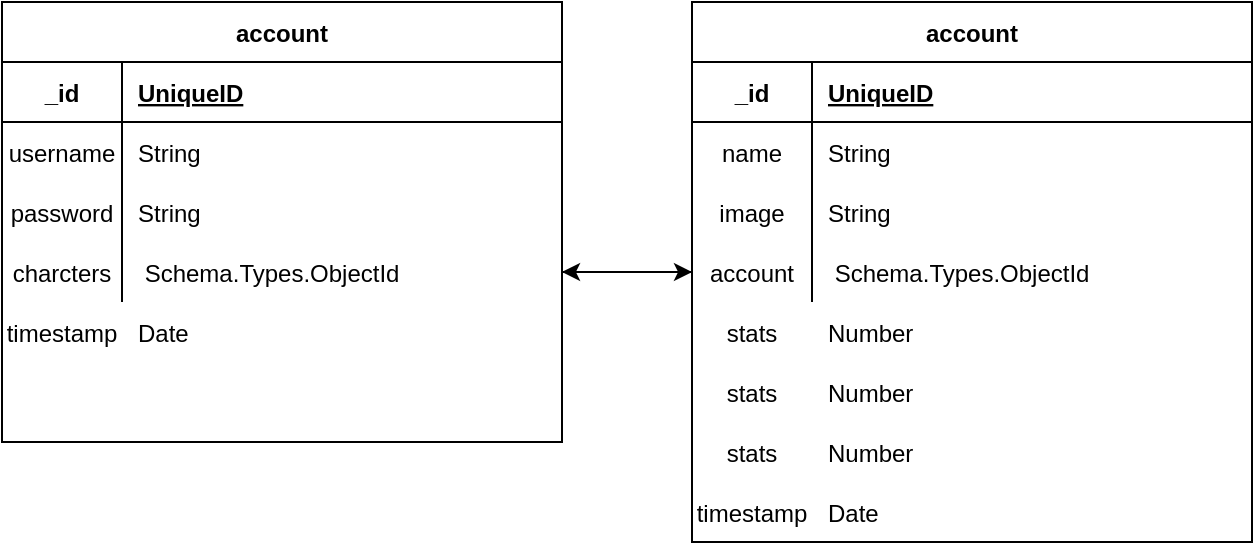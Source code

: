 <mxfile version="14.2.3" type="device"><diagram id="XBc2WxYV7cZB6Z-dCqfg" name="Page-1"><mxGraphModel dx="1510" dy="792" grid="1" gridSize="10" guides="1" tooltips="1" connect="1" arrows="1" fold="1" page="1" pageScale="1" pageWidth="850" pageHeight="1100" math="0" shadow="0"><root><mxCell id="0"/><mxCell id="1" parent="0"/><mxCell id="90ndaXBerngCnyOZQQX5-57" style="edgeStyle=orthogonalEdgeStyle;rounded=0;orthogonalLoop=1;jettySize=auto;html=1;entryX=1;entryY=0.5;entryDx=0;entryDy=0;" edge="1" parent="1" source="90ndaXBerngCnyOZQQX5-14" target="90ndaXBerngCnyOZQQX5-39"><mxGeometry relative="1" as="geometry"/></mxCell><mxCell id="90ndaXBerngCnyOZQQX5-14" value="account" style="shape=table;startSize=30;container=1;collapsible=1;childLayout=tableLayout;fixedRows=1;rowLines=0;fontStyle=1;align=center;resizeLast=1;" vertex="1" parent="1"><mxGeometry x="425" y="80" width="280" height="270" as="geometry"/></mxCell><mxCell id="90ndaXBerngCnyOZQQX5-15" value="" style="shape=partialRectangle;collapsible=0;dropTarget=0;pointerEvents=0;fillColor=none;top=0;left=0;bottom=1;right=0;points=[[0,0.5],[1,0.5]];portConstraint=eastwest;" vertex="1" parent="90ndaXBerngCnyOZQQX5-14"><mxGeometry y="30" width="280" height="30" as="geometry"/></mxCell><mxCell id="90ndaXBerngCnyOZQQX5-16" value="_id" style="shape=partialRectangle;connectable=0;fillColor=none;top=0;left=0;bottom=0;right=0;fontStyle=1;overflow=hidden;" vertex="1" parent="90ndaXBerngCnyOZQQX5-15"><mxGeometry width="60" height="30" as="geometry"/></mxCell><mxCell id="90ndaXBerngCnyOZQQX5-17" value="UniqueID" style="shape=partialRectangle;connectable=0;fillColor=none;top=0;left=0;bottom=0;right=0;align=left;spacingLeft=6;fontStyle=5;overflow=hidden;" vertex="1" parent="90ndaXBerngCnyOZQQX5-15"><mxGeometry x="60" width="220" height="30" as="geometry"/></mxCell><mxCell id="90ndaXBerngCnyOZQQX5-18" value="" style="shape=partialRectangle;collapsible=0;dropTarget=0;pointerEvents=0;fillColor=none;top=0;left=0;bottom=0;right=0;points=[[0,0.5],[1,0.5]];portConstraint=eastwest;" vertex="1" parent="90ndaXBerngCnyOZQQX5-14"><mxGeometry y="60" width="280" height="30" as="geometry"/></mxCell><mxCell id="90ndaXBerngCnyOZQQX5-19" value="name" style="shape=partialRectangle;connectable=0;fillColor=none;top=0;left=0;bottom=0;right=0;editable=1;overflow=hidden;" vertex="1" parent="90ndaXBerngCnyOZQQX5-18"><mxGeometry width="60" height="30" as="geometry"/></mxCell><mxCell id="90ndaXBerngCnyOZQQX5-20" value="String" style="shape=partialRectangle;connectable=0;fillColor=none;top=0;left=0;bottom=0;right=0;align=left;spacingLeft=6;overflow=hidden;" vertex="1" parent="90ndaXBerngCnyOZQQX5-18"><mxGeometry x="60" width="220" height="30" as="geometry"/></mxCell><mxCell id="90ndaXBerngCnyOZQQX5-21" value="" style="shape=partialRectangle;collapsible=0;dropTarget=0;pointerEvents=0;fillColor=none;top=0;left=0;bottom=0;right=0;points=[[0,0.5],[1,0.5]];portConstraint=eastwest;" vertex="1" parent="90ndaXBerngCnyOZQQX5-14"><mxGeometry y="90" width="280" height="30" as="geometry"/></mxCell><mxCell id="90ndaXBerngCnyOZQQX5-22" value="image" style="shape=partialRectangle;connectable=0;fillColor=none;top=0;left=0;bottom=0;right=0;editable=1;overflow=hidden;" vertex="1" parent="90ndaXBerngCnyOZQQX5-21"><mxGeometry width="60" height="30" as="geometry"/></mxCell><mxCell id="90ndaXBerngCnyOZQQX5-23" value="String" style="shape=partialRectangle;connectable=0;fillColor=none;top=0;left=0;bottom=0;right=0;align=left;spacingLeft=6;overflow=hidden;" vertex="1" parent="90ndaXBerngCnyOZQQX5-21"><mxGeometry x="60" width="220" height="30" as="geometry"/></mxCell><mxCell id="90ndaXBerngCnyOZQQX5-24" value="" style="shape=partialRectangle;collapsible=0;dropTarget=0;pointerEvents=0;fillColor=none;top=0;left=0;bottom=0;right=0;points=[[0,0.5],[1,0.5]];portConstraint=eastwest;" vertex="1" parent="90ndaXBerngCnyOZQQX5-14"><mxGeometry y="120" width="280" height="30" as="geometry"/></mxCell><mxCell id="90ndaXBerngCnyOZQQX5-25" value="account" style="shape=partialRectangle;connectable=0;fillColor=none;top=0;left=0;bottom=0;right=0;editable=1;overflow=hidden;" vertex="1" parent="90ndaXBerngCnyOZQQX5-24"><mxGeometry width="60" height="30" as="geometry"/></mxCell><mxCell id="90ndaXBerngCnyOZQQX5-26" value=" Schema.Types.ObjectId" style="shape=partialRectangle;connectable=0;fillColor=none;top=0;left=0;bottom=0;right=0;align=left;spacingLeft=6;overflow=hidden;" vertex="1" parent="90ndaXBerngCnyOZQQX5-24"><mxGeometry x="60" width="220" height="30" as="geometry"/></mxCell><mxCell id="90ndaXBerngCnyOZQQX5-27" value="timestamp" style="shape=partialRectangle;connectable=0;fillColor=none;top=0;left=0;bottom=0;right=0;editable=1;overflow=hidden;" vertex="1" parent="1"><mxGeometry x="80" y="230" width="60" height="30" as="geometry"/></mxCell><mxCell id="90ndaXBerngCnyOZQQX5-28" value="Date" style="shape=partialRectangle;connectable=0;fillColor=none;top=0;left=0;bottom=0;right=0;align=left;spacingLeft=6;overflow=hidden;" vertex="1" parent="1"><mxGeometry x="140" y="230" width="220" height="30" as="geometry"/></mxCell><mxCell id="90ndaXBerngCnyOZQQX5-29" value="account" style="shape=table;startSize=30;container=1;collapsible=1;childLayout=tableLayout;fixedRows=1;rowLines=0;fontStyle=1;align=center;resizeLast=1;" vertex="1" parent="1"><mxGeometry x="80" y="80" width="280" height="220" as="geometry"/></mxCell><mxCell id="90ndaXBerngCnyOZQQX5-30" value="" style="shape=partialRectangle;collapsible=0;dropTarget=0;pointerEvents=0;fillColor=none;top=0;left=0;bottom=1;right=0;points=[[0,0.5],[1,0.5]];portConstraint=eastwest;" vertex="1" parent="90ndaXBerngCnyOZQQX5-29"><mxGeometry y="30" width="280" height="30" as="geometry"/></mxCell><mxCell id="90ndaXBerngCnyOZQQX5-31" value="_id" style="shape=partialRectangle;connectable=0;fillColor=none;top=0;left=0;bottom=0;right=0;fontStyle=1;overflow=hidden;" vertex="1" parent="90ndaXBerngCnyOZQQX5-30"><mxGeometry width="60" height="30" as="geometry"/></mxCell><mxCell id="90ndaXBerngCnyOZQQX5-32" value="UniqueID" style="shape=partialRectangle;connectable=0;fillColor=none;top=0;left=0;bottom=0;right=0;align=left;spacingLeft=6;fontStyle=5;overflow=hidden;" vertex="1" parent="90ndaXBerngCnyOZQQX5-30"><mxGeometry x="60" width="220" height="30" as="geometry"/></mxCell><mxCell id="90ndaXBerngCnyOZQQX5-33" value="" style="shape=partialRectangle;collapsible=0;dropTarget=0;pointerEvents=0;fillColor=none;top=0;left=0;bottom=0;right=0;points=[[0,0.5],[1,0.5]];portConstraint=eastwest;" vertex="1" parent="90ndaXBerngCnyOZQQX5-29"><mxGeometry y="60" width="280" height="30" as="geometry"/></mxCell><mxCell id="90ndaXBerngCnyOZQQX5-34" value="username" style="shape=partialRectangle;connectable=0;fillColor=none;top=0;left=0;bottom=0;right=0;editable=1;overflow=hidden;" vertex="1" parent="90ndaXBerngCnyOZQQX5-33"><mxGeometry width="60" height="30" as="geometry"/></mxCell><mxCell id="90ndaXBerngCnyOZQQX5-35" value="String" style="shape=partialRectangle;connectable=0;fillColor=none;top=0;left=0;bottom=0;right=0;align=left;spacingLeft=6;overflow=hidden;" vertex="1" parent="90ndaXBerngCnyOZQQX5-33"><mxGeometry x="60" width="220" height="30" as="geometry"/></mxCell><mxCell id="90ndaXBerngCnyOZQQX5-36" value="" style="shape=partialRectangle;collapsible=0;dropTarget=0;pointerEvents=0;fillColor=none;top=0;left=0;bottom=0;right=0;points=[[0,0.5],[1,0.5]];portConstraint=eastwest;" vertex="1" parent="90ndaXBerngCnyOZQQX5-29"><mxGeometry y="90" width="280" height="30" as="geometry"/></mxCell><mxCell id="90ndaXBerngCnyOZQQX5-37" value="password" style="shape=partialRectangle;connectable=0;fillColor=none;top=0;left=0;bottom=0;right=0;editable=1;overflow=hidden;" vertex="1" parent="90ndaXBerngCnyOZQQX5-36"><mxGeometry width="60" height="30" as="geometry"/></mxCell><mxCell id="90ndaXBerngCnyOZQQX5-38" value="String" style="shape=partialRectangle;connectable=0;fillColor=none;top=0;left=0;bottom=0;right=0;align=left;spacingLeft=6;overflow=hidden;" vertex="1" parent="90ndaXBerngCnyOZQQX5-36"><mxGeometry x="60" width="220" height="30" as="geometry"/></mxCell><mxCell id="90ndaXBerngCnyOZQQX5-39" value="" style="shape=partialRectangle;collapsible=0;dropTarget=0;pointerEvents=0;fillColor=none;top=0;left=0;bottom=0;right=0;points=[[0,0.5],[1,0.5]];portConstraint=eastwest;" vertex="1" parent="90ndaXBerngCnyOZQQX5-29"><mxGeometry y="120" width="280" height="30" as="geometry"/></mxCell><mxCell id="90ndaXBerngCnyOZQQX5-40" value="charcters" style="shape=partialRectangle;connectable=0;fillColor=none;top=0;left=0;bottom=0;right=0;editable=1;overflow=hidden;" vertex="1" parent="90ndaXBerngCnyOZQQX5-39"><mxGeometry width="60" height="30" as="geometry"/></mxCell><mxCell id="90ndaXBerngCnyOZQQX5-41" value=" Schema.Types.ObjectId" style="shape=partialRectangle;connectable=0;fillColor=none;top=0;left=0;bottom=0;right=0;align=left;spacingLeft=6;overflow=hidden;" vertex="1" parent="90ndaXBerngCnyOZQQX5-39"><mxGeometry x="60" width="220" height="30" as="geometry"/></mxCell><mxCell id="90ndaXBerngCnyOZQQX5-44" value="stats" style="shape=partialRectangle;connectable=0;fillColor=none;top=0;left=0;bottom=0;right=0;editable=1;overflow=hidden;" vertex="1" parent="1"><mxGeometry x="425" y="230" width="60" height="30" as="geometry"/></mxCell><mxCell id="90ndaXBerngCnyOZQQX5-45" value="Number" style="shape=partialRectangle;connectable=0;fillColor=none;top=0;left=0;bottom=0;right=0;align=left;spacingLeft=6;overflow=hidden;" vertex="1" parent="1"><mxGeometry x="485" y="230" width="220" height="30" as="geometry"/></mxCell><mxCell id="90ndaXBerngCnyOZQQX5-50" value="stats" style="shape=partialRectangle;connectable=0;fillColor=none;top=0;left=0;bottom=0;right=0;editable=1;overflow=hidden;" vertex="1" parent="1"><mxGeometry x="425" y="260" width="60" height="30" as="geometry"/></mxCell><mxCell id="90ndaXBerngCnyOZQQX5-51" value="Number" style="shape=partialRectangle;connectable=0;fillColor=none;top=0;left=0;bottom=0;right=0;align=left;spacingLeft=6;overflow=hidden;" vertex="1" parent="1"><mxGeometry x="485" y="260" width="220" height="30" as="geometry"/></mxCell><mxCell id="90ndaXBerngCnyOZQQX5-52" value="stats" style="shape=partialRectangle;connectable=0;fillColor=none;top=0;left=0;bottom=0;right=0;editable=1;overflow=hidden;" vertex="1" parent="1"><mxGeometry x="425" y="290" width="60" height="30" as="geometry"/></mxCell><mxCell id="90ndaXBerngCnyOZQQX5-53" value="Number" style="shape=partialRectangle;connectable=0;fillColor=none;top=0;left=0;bottom=0;right=0;align=left;spacingLeft=6;overflow=hidden;" vertex="1" parent="1"><mxGeometry x="485" y="290" width="220" height="30" as="geometry"/></mxCell><mxCell id="90ndaXBerngCnyOZQQX5-54" value="timestamp" style="shape=partialRectangle;connectable=0;fillColor=none;top=0;left=0;bottom=0;right=0;editable=1;overflow=hidden;" vertex="1" parent="1"><mxGeometry x="425" y="320" width="60" height="30" as="geometry"/></mxCell><mxCell id="90ndaXBerngCnyOZQQX5-55" value="Date" style="shape=partialRectangle;connectable=0;fillColor=none;top=0;left=0;bottom=0;right=0;align=left;spacingLeft=6;overflow=hidden;" vertex="1" parent="1"><mxGeometry x="485" y="320" width="220" height="30" as="geometry"/></mxCell><mxCell id="90ndaXBerngCnyOZQQX5-56" style="edgeStyle=orthogonalEdgeStyle;rounded=0;orthogonalLoop=1;jettySize=auto;html=1;entryX=0;entryY=0.5;entryDx=0;entryDy=0;" edge="1" parent="1" source="90ndaXBerngCnyOZQQX5-39" target="90ndaXBerngCnyOZQQX5-24"><mxGeometry relative="1" as="geometry"/></mxCell></root></mxGraphModel></diagram></mxfile>